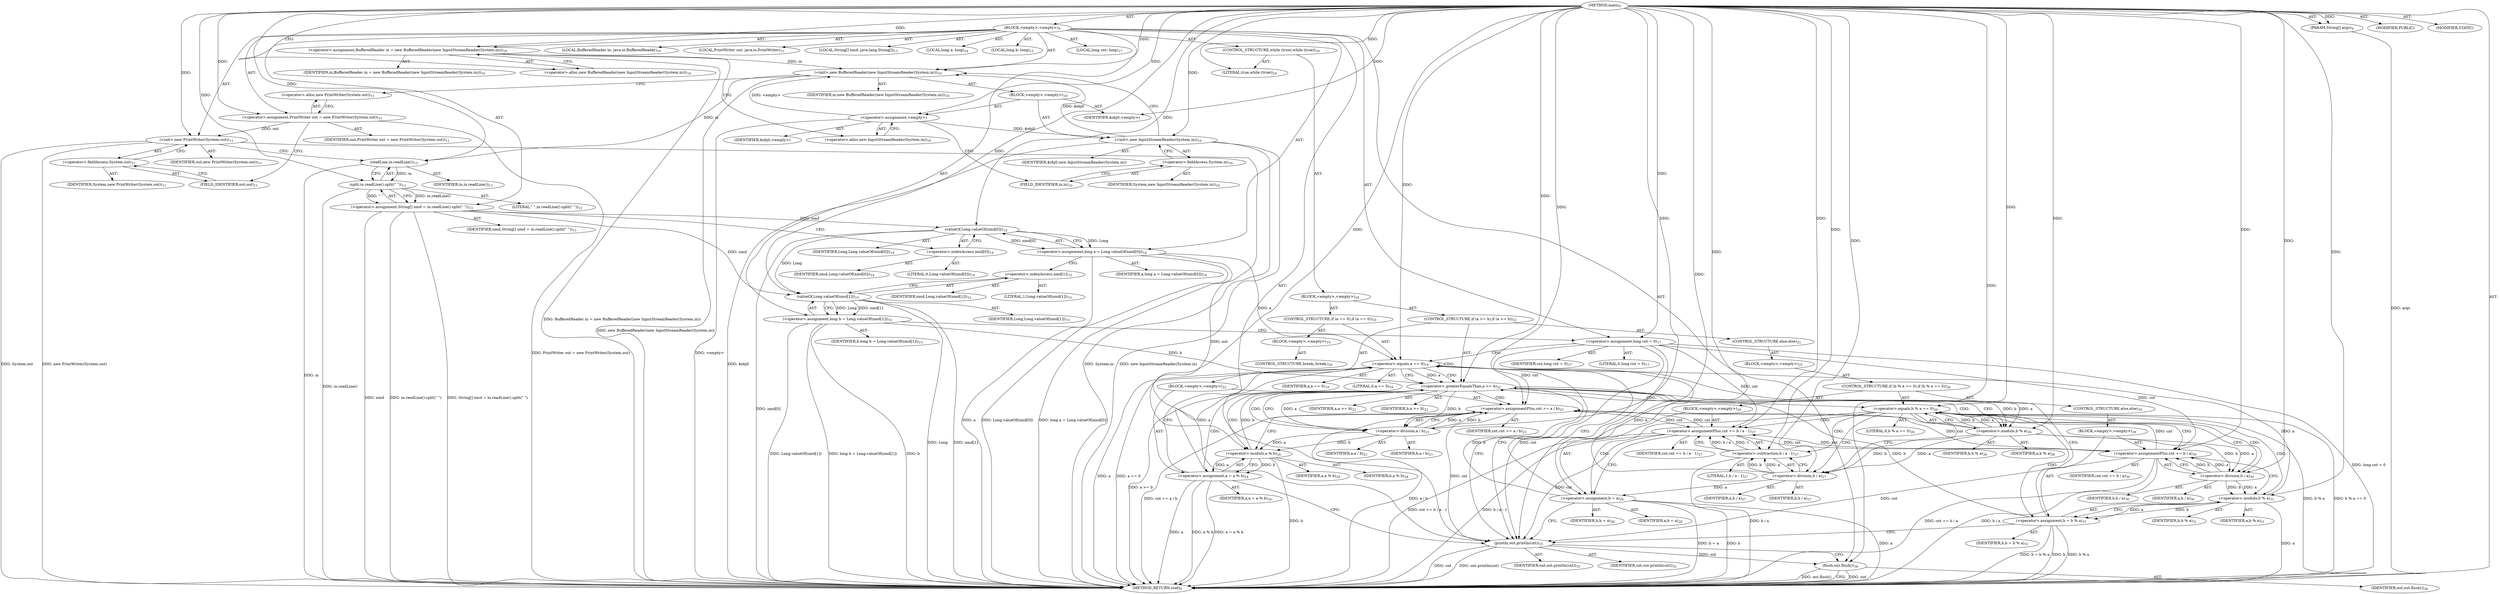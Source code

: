 digraph "main" {  
"21" [label = <(METHOD,main)<SUB>9</SUB>> ]
"22" [label = <(PARAM,String[] args)<SUB>9</SUB>> ]
"23" [label = <(BLOCK,&lt;empty&gt;,&lt;empty&gt;)<SUB>9</SUB>> ]
"4" [label = <(LOCAL,BufferedReader in: java.io.BufferedReader)<SUB>10</SUB>> ]
"24" [label = <(&lt;operator&gt;.assignment,BufferedReader in = new BufferedReader(new InputStreamReader(System.in)))<SUB>10</SUB>> ]
"25" [label = <(IDENTIFIER,in,BufferedReader in = new BufferedReader(new InputStreamReader(System.in)))<SUB>10</SUB>> ]
"26" [label = <(&lt;operator&gt;.alloc,new BufferedReader(new InputStreamReader(System.in)))<SUB>10</SUB>> ]
"27" [label = <(&lt;init&gt;,new BufferedReader(new InputStreamReader(System.in)))<SUB>10</SUB>> ]
"3" [label = <(IDENTIFIER,in,new BufferedReader(new InputStreamReader(System.in)))<SUB>10</SUB>> ]
"28" [label = <(BLOCK,&lt;empty&gt;,&lt;empty&gt;)<SUB>10</SUB>> ]
"29" [label = <(&lt;operator&gt;.assignment,&lt;empty&gt;)> ]
"30" [label = <(IDENTIFIER,$obj0,&lt;empty&gt;)> ]
"31" [label = <(&lt;operator&gt;.alloc,new InputStreamReader(System.in))<SUB>10</SUB>> ]
"32" [label = <(&lt;init&gt;,new InputStreamReader(System.in))<SUB>10</SUB>> ]
"33" [label = <(IDENTIFIER,$obj0,new InputStreamReader(System.in))> ]
"34" [label = <(&lt;operator&gt;.fieldAccess,System.in)<SUB>10</SUB>> ]
"35" [label = <(IDENTIFIER,System,new InputStreamReader(System.in))<SUB>10</SUB>> ]
"36" [label = <(FIELD_IDENTIFIER,in,in)<SUB>10</SUB>> ]
"37" [label = <(IDENTIFIER,$obj0,&lt;empty&gt;)> ]
"6" [label = <(LOCAL,PrintWriter out: java.io.PrintWriter)<SUB>11</SUB>> ]
"38" [label = <(&lt;operator&gt;.assignment,PrintWriter out = new PrintWriter(System.out))<SUB>11</SUB>> ]
"39" [label = <(IDENTIFIER,out,PrintWriter out = new PrintWriter(System.out))<SUB>11</SUB>> ]
"40" [label = <(&lt;operator&gt;.alloc,new PrintWriter(System.out))<SUB>11</SUB>> ]
"41" [label = <(&lt;init&gt;,new PrintWriter(System.out))<SUB>11</SUB>> ]
"5" [label = <(IDENTIFIER,out,new PrintWriter(System.out))<SUB>11</SUB>> ]
"42" [label = <(&lt;operator&gt;.fieldAccess,System.out)<SUB>11</SUB>> ]
"43" [label = <(IDENTIFIER,System,new PrintWriter(System.out))<SUB>11</SUB>> ]
"44" [label = <(FIELD_IDENTIFIER,out,out)<SUB>11</SUB>> ]
"45" [label = <(LOCAL,String[] nmd: java.lang.String[])<SUB>13</SUB>> ]
"46" [label = <(&lt;operator&gt;.assignment,String[] nmd = in.readLine().split(&quot; &quot;))<SUB>13</SUB>> ]
"47" [label = <(IDENTIFIER,nmd,String[] nmd = in.readLine().split(&quot; &quot;))<SUB>13</SUB>> ]
"48" [label = <(split,in.readLine().split(&quot; &quot;))<SUB>13</SUB>> ]
"49" [label = <(readLine,in.readLine())<SUB>13</SUB>> ]
"50" [label = <(IDENTIFIER,in,in.readLine())<SUB>13</SUB>> ]
"51" [label = <(LITERAL,&quot; &quot;,in.readLine().split(&quot; &quot;))<SUB>13</SUB>> ]
"52" [label = <(LOCAL,long a: long)<SUB>14</SUB>> ]
"53" [label = <(&lt;operator&gt;.assignment,long a = Long.valueOf(nmd[0]))<SUB>14</SUB>> ]
"54" [label = <(IDENTIFIER,a,long a = Long.valueOf(nmd[0]))<SUB>14</SUB>> ]
"55" [label = <(valueOf,Long.valueOf(nmd[0]))<SUB>14</SUB>> ]
"56" [label = <(IDENTIFIER,Long,Long.valueOf(nmd[0]))<SUB>14</SUB>> ]
"57" [label = <(&lt;operator&gt;.indexAccess,nmd[0])<SUB>14</SUB>> ]
"58" [label = <(IDENTIFIER,nmd,Long.valueOf(nmd[0]))<SUB>14</SUB>> ]
"59" [label = <(LITERAL,0,Long.valueOf(nmd[0]))<SUB>14</SUB>> ]
"60" [label = <(LOCAL,long b: long)<SUB>15</SUB>> ]
"61" [label = <(&lt;operator&gt;.assignment,long b = Long.valueOf(nmd[1]))<SUB>15</SUB>> ]
"62" [label = <(IDENTIFIER,b,long b = Long.valueOf(nmd[1]))<SUB>15</SUB>> ]
"63" [label = <(valueOf,Long.valueOf(nmd[1]))<SUB>15</SUB>> ]
"64" [label = <(IDENTIFIER,Long,Long.valueOf(nmd[1]))<SUB>15</SUB>> ]
"65" [label = <(&lt;operator&gt;.indexAccess,nmd[1])<SUB>15</SUB>> ]
"66" [label = <(IDENTIFIER,nmd,Long.valueOf(nmd[1]))<SUB>15</SUB>> ]
"67" [label = <(LITERAL,1,Long.valueOf(nmd[1]))<SUB>15</SUB>> ]
"68" [label = <(LOCAL,long cnt: long)<SUB>17</SUB>> ]
"69" [label = <(&lt;operator&gt;.assignment,long cnt = 0)<SUB>17</SUB>> ]
"70" [label = <(IDENTIFIER,cnt,long cnt = 0)<SUB>17</SUB>> ]
"71" [label = <(LITERAL,0,long cnt = 0)<SUB>17</SUB>> ]
"72" [label = <(CONTROL_STRUCTURE,while (true),while (true))<SUB>18</SUB>> ]
"73" [label = <(LITERAL,true,while (true))<SUB>18</SUB>> ]
"74" [label = <(BLOCK,&lt;empty&gt;,&lt;empty&gt;)<SUB>18</SUB>> ]
"75" [label = <(CONTROL_STRUCTURE,if (a == 0),if (a == 0))<SUB>19</SUB>> ]
"76" [label = <(&lt;operator&gt;.equals,a == 0)<SUB>19</SUB>> ]
"77" [label = <(IDENTIFIER,a,a == 0)<SUB>19</SUB>> ]
"78" [label = <(LITERAL,0,a == 0)<SUB>19</SUB>> ]
"79" [label = <(BLOCK,&lt;empty&gt;,&lt;empty&gt;)<SUB>19</SUB>> ]
"80" [label = <(CONTROL_STRUCTURE,break;,break;)<SUB>20</SUB>> ]
"81" [label = <(CONTROL_STRUCTURE,if (a &gt;= b),if (a &gt;= b))<SUB>22</SUB>> ]
"82" [label = <(&lt;operator&gt;.greaterEqualsThan,a &gt;= b)<SUB>22</SUB>> ]
"83" [label = <(IDENTIFIER,a,a &gt;= b)<SUB>22</SUB>> ]
"84" [label = <(IDENTIFIER,b,a &gt;= b)<SUB>22</SUB>> ]
"85" [label = <(BLOCK,&lt;empty&gt;,&lt;empty&gt;)<SUB>22</SUB>> ]
"86" [label = <(&lt;operator&gt;.assignmentPlus,cnt += a / b)<SUB>23</SUB>> ]
"87" [label = <(IDENTIFIER,cnt,cnt += a / b)<SUB>23</SUB>> ]
"88" [label = <(&lt;operator&gt;.division,a / b)<SUB>23</SUB>> ]
"89" [label = <(IDENTIFIER,a,a / b)<SUB>23</SUB>> ]
"90" [label = <(IDENTIFIER,b,a / b)<SUB>23</SUB>> ]
"91" [label = <(&lt;operator&gt;.assignment,a = a % b)<SUB>24</SUB>> ]
"92" [label = <(IDENTIFIER,a,a = a % b)<SUB>24</SUB>> ]
"93" [label = <(&lt;operator&gt;.modulo,a % b)<SUB>24</SUB>> ]
"94" [label = <(IDENTIFIER,a,a % b)<SUB>24</SUB>> ]
"95" [label = <(IDENTIFIER,b,a % b)<SUB>24</SUB>> ]
"96" [label = <(CONTROL_STRUCTURE,else,else)<SUB>25</SUB>> ]
"97" [label = <(BLOCK,&lt;empty&gt;,&lt;empty&gt;)<SUB>25</SUB>> ]
"98" [label = <(CONTROL_STRUCTURE,if (b % a == 0),if (b % a == 0))<SUB>26</SUB>> ]
"99" [label = <(&lt;operator&gt;.equals,b % a == 0)<SUB>26</SUB>> ]
"100" [label = <(&lt;operator&gt;.modulo,b % a)<SUB>26</SUB>> ]
"101" [label = <(IDENTIFIER,b,b % a)<SUB>26</SUB>> ]
"102" [label = <(IDENTIFIER,a,b % a)<SUB>26</SUB>> ]
"103" [label = <(LITERAL,0,b % a == 0)<SUB>26</SUB>> ]
"104" [label = <(BLOCK,&lt;empty&gt;,&lt;empty&gt;)<SUB>26</SUB>> ]
"105" [label = <(&lt;operator&gt;.assignmentPlus,cnt += b / a - 1)<SUB>27</SUB>> ]
"106" [label = <(IDENTIFIER,cnt,cnt += b / a - 1)<SUB>27</SUB>> ]
"107" [label = <(&lt;operator&gt;.subtraction,b / a - 1)<SUB>27</SUB>> ]
"108" [label = <(&lt;operator&gt;.division,b / a)<SUB>27</SUB>> ]
"109" [label = <(IDENTIFIER,b,b / a)<SUB>27</SUB>> ]
"110" [label = <(IDENTIFIER,a,b / a)<SUB>27</SUB>> ]
"111" [label = <(LITERAL,1,b / a - 1)<SUB>27</SUB>> ]
"112" [label = <(&lt;operator&gt;.assignment,b = a)<SUB>28</SUB>> ]
"113" [label = <(IDENTIFIER,b,b = a)<SUB>28</SUB>> ]
"114" [label = <(IDENTIFIER,a,b = a)<SUB>28</SUB>> ]
"115" [label = <(CONTROL_STRUCTURE,else,else)<SUB>29</SUB>> ]
"116" [label = <(BLOCK,&lt;empty&gt;,&lt;empty&gt;)<SUB>29</SUB>> ]
"117" [label = <(&lt;operator&gt;.assignmentPlus,cnt += b / a)<SUB>30</SUB>> ]
"118" [label = <(IDENTIFIER,cnt,cnt += b / a)<SUB>30</SUB>> ]
"119" [label = <(&lt;operator&gt;.division,b / a)<SUB>30</SUB>> ]
"120" [label = <(IDENTIFIER,b,b / a)<SUB>30</SUB>> ]
"121" [label = <(IDENTIFIER,a,b / a)<SUB>30</SUB>> ]
"122" [label = <(&lt;operator&gt;.assignment,b = b % a)<SUB>31</SUB>> ]
"123" [label = <(IDENTIFIER,b,b = b % a)<SUB>31</SUB>> ]
"124" [label = <(&lt;operator&gt;.modulo,b % a)<SUB>31</SUB>> ]
"125" [label = <(IDENTIFIER,b,b % a)<SUB>31</SUB>> ]
"126" [label = <(IDENTIFIER,a,b % a)<SUB>31</SUB>> ]
"127" [label = <(println,out.println(cnt))<SUB>35</SUB>> ]
"128" [label = <(IDENTIFIER,out,out.println(cnt))<SUB>35</SUB>> ]
"129" [label = <(IDENTIFIER,cnt,out.println(cnt))<SUB>35</SUB>> ]
"130" [label = <(flush,out.flush())<SUB>36</SUB>> ]
"131" [label = <(IDENTIFIER,out,out.flush())<SUB>36</SUB>> ]
"132" [label = <(MODIFIER,PUBLIC)> ]
"133" [label = <(MODIFIER,STATIC)> ]
"134" [label = <(METHOD_RETURN,void)<SUB>9</SUB>> ]
  "21" -> "22"  [ label = "AST: "] 
  "21" -> "23"  [ label = "AST: "] 
  "21" -> "132"  [ label = "AST: "] 
  "21" -> "133"  [ label = "AST: "] 
  "21" -> "134"  [ label = "AST: "] 
  "23" -> "4"  [ label = "AST: "] 
  "23" -> "24"  [ label = "AST: "] 
  "23" -> "27"  [ label = "AST: "] 
  "23" -> "6"  [ label = "AST: "] 
  "23" -> "38"  [ label = "AST: "] 
  "23" -> "41"  [ label = "AST: "] 
  "23" -> "45"  [ label = "AST: "] 
  "23" -> "46"  [ label = "AST: "] 
  "23" -> "52"  [ label = "AST: "] 
  "23" -> "53"  [ label = "AST: "] 
  "23" -> "60"  [ label = "AST: "] 
  "23" -> "61"  [ label = "AST: "] 
  "23" -> "68"  [ label = "AST: "] 
  "23" -> "69"  [ label = "AST: "] 
  "23" -> "72"  [ label = "AST: "] 
  "23" -> "127"  [ label = "AST: "] 
  "23" -> "130"  [ label = "AST: "] 
  "24" -> "25"  [ label = "AST: "] 
  "24" -> "26"  [ label = "AST: "] 
  "27" -> "3"  [ label = "AST: "] 
  "27" -> "28"  [ label = "AST: "] 
  "28" -> "29"  [ label = "AST: "] 
  "28" -> "32"  [ label = "AST: "] 
  "28" -> "37"  [ label = "AST: "] 
  "29" -> "30"  [ label = "AST: "] 
  "29" -> "31"  [ label = "AST: "] 
  "32" -> "33"  [ label = "AST: "] 
  "32" -> "34"  [ label = "AST: "] 
  "34" -> "35"  [ label = "AST: "] 
  "34" -> "36"  [ label = "AST: "] 
  "38" -> "39"  [ label = "AST: "] 
  "38" -> "40"  [ label = "AST: "] 
  "41" -> "5"  [ label = "AST: "] 
  "41" -> "42"  [ label = "AST: "] 
  "42" -> "43"  [ label = "AST: "] 
  "42" -> "44"  [ label = "AST: "] 
  "46" -> "47"  [ label = "AST: "] 
  "46" -> "48"  [ label = "AST: "] 
  "48" -> "49"  [ label = "AST: "] 
  "48" -> "51"  [ label = "AST: "] 
  "49" -> "50"  [ label = "AST: "] 
  "53" -> "54"  [ label = "AST: "] 
  "53" -> "55"  [ label = "AST: "] 
  "55" -> "56"  [ label = "AST: "] 
  "55" -> "57"  [ label = "AST: "] 
  "57" -> "58"  [ label = "AST: "] 
  "57" -> "59"  [ label = "AST: "] 
  "61" -> "62"  [ label = "AST: "] 
  "61" -> "63"  [ label = "AST: "] 
  "63" -> "64"  [ label = "AST: "] 
  "63" -> "65"  [ label = "AST: "] 
  "65" -> "66"  [ label = "AST: "] 
  "65" -> "67"  [ label = "AST: "] 
  "69" -> "70"  [ label = "AST: "] 
  "69" -> "71"  [ label = "AST: "] 
  "72" -> "73"  [ label = "AST: "] 
  "72" -> "74"  [ label = "AST: "] 
  "74" -> "75"  [ label = "AST: "] 
  "74" -> "81"  [ label = "AST: "] 
  "75" -> "76"  [ label = "AST: "] 
  "75" -> "79"  [ label = "AST: "] 
  "76" -> "77"  [ label = "AST: "] 
  "76" -> "78"  [ label = "AST: "] 
  "79" -> "80"  [ label = "AST: "] 
  "81" -> "82"  [ label = "AST: "] 
  "81" -> "85"  [ label = "AST: "] 
  "81" -> "96"  [ label = "AST: "] 
  "82" -> "83"  [ label = "AST: "] 
  "82" -> "84"  [ label = "AST: "] 
  "85" -> "86"  [ label = "AST: "] 
  "85" -> "91"  [ label = "AST: "] 
  "86" -> "87"  [ label = "AST: "] 
  "86" -> "88"  [ label = "AST: "] 
  "88" -> "89"  [ label = "AST: "] 
  "88" -> "90"  [ label = "AST: "] 
  "91" -> "92"  [ label = "AST: "] 
  "91" -> "93"  [ label = "AST: "] 
  "93" -> "94"  [ label = "AST: "] 
  "93" -> "95"  [ label = "AST: "] 
  "96" -> "97"  [ label = "AST: "] 
  "97" -> "98"  [ label = "AST: "] 
  "98" -> "99"  [ label = "AST: "] 
  "98" -> "104"  [ label = "AST: "] 
  "98" -> "115"  [ label = "AST: "] 
  "99" -> "100"  [ label = "AST: "] 
  "99" -> "103"  [ label = "AST: "] 
  "100" -> "101"  [ label = "AST: "] 
  "100" -> "102"  [ label = "AST: "] 
  "104" -> "105"  [ label = "AST: "] 
  "104" -> "112"  [ label = "AST: "] 
  "105" -> "106"  [ label = "AST: "] 
  "105" -> "107"  [ label = "AST: "] 
  "107" -> "108"  [ label = "AST: "] 
  "107" -> "111"  [ label = "AST: "] 
  "108" -> "109"  [ label = "AST: "] 
  "108" -> "110"  [ label = "AST: "] 
  "112" -> "113"  [ label = "AST: "] 
  "112" -> "114"  [ label = "AST: "] 
  "115" -> "116"  [ label = "AST: "] 
  "116" -> "117"  [ label = "AST: "] 
  "116" -> "122"  [ label = "AST: "] 
  "117" -> "118"  [ label = "AST: "] 
  "117" -> "119"  [ label = "AST: "] 
  "119" -> "120"  [ label = "AST: "] 
  "119" -> "121"  [ label = "AST: "] 
  "122" -> "123"  [ label = "AST: "] 
  "122" -> "124"  [ label = "AST: "] 
  "124" -> "125"  [ label = "AST: "] 
  "124" -> "126"  [ label = "AST: "] 
  "127" -> "128"  [ label = "AST: "] 
  "127" -> "129"  [ label = "AST: "] 
  "130" -> "131"  [ label = "AST: "] 
  "24" -> "31"  [ label = "CFG: "] 
  "27" -> "40"  [ label = "CFG: "] 
  "38" -> "44"  [ label = "CFG: "] 
  "41" -> "49"  [ label = "CFG: "] 
  "46" -> "57"  [ label = "CFG: "] 
  "53" -> "65"  [ label = "CFG: "] 
  "61" -> "69"  [ label = "CFG: "] 
  "69" -> "76"  [ label = "CFG: "] 
  "69" -> "127"  [ label = "CFG: "] 
  "127" -> "130"  [ label = "CFG: "] 
  "130" -> "134"  [ label = "CFG: "] 
  "26" -> "24"  [ label = "CFG: "] 
  "40" -> "38"  [ label = "CFG: "] 
  "42" -> "41"  [ label = "CFG: "] 
  "48" -> "46"  [ label = "CFG: "] 
  "55" -> "53"  [ label = "CFG: "] 
  "63" -> "61"  [ label = "CFG: "] 
  "29" -> "36"  [ label = "CFG: "] 
  "32" -> "27"  [ label = "CFG: "] 
  "44" -> "42"  [ label = "CFG: "] 
  "49" -> "48"  [ label = "CFG: "] 
  "57" -> "55"  [ label = "CFG: "] 
  "65" -> "63"  [ label = "CFG: "] 
  "31" -> "29"  [ label = "CFG: "] 
  "34" -> "32"  [ label = "CFG: "] 
  "76" -> "127"  [ label = "CFG: "] 
  "76" -> "82"  [ label = "CFG: "] 
  "82" -> "88"  [ label = "CFG: "] 
  "82" -> "100"  [ label = "CFG: "] 
  "36" -> "34"  [ label = "CFG: "] 
  "86" -> "93"  [ label = "CFG: "] 
  "91" -> "76"  [ label = "CFG: "] 
  "91" -> "127"  [ label = "CFG: "] 
  "88" -> "86"  [ label = "CFG: "] 
  "93" -> "91"  [ label = "CFG: "] 
  "99" -> "108"  [ label = "CFG: "] 
  "99" -> "119"  [ label = "CFG: "] 
  "100" -> "99"  [ label = "CFG: "] 
  "105" -> "112"  [ label = "CFG: "] 
  "112" -> "76"  [ label = "CFG: "] 
  "112" -> "127"  [ label = "CFG: "] 
  "107" -> "105"  [ label = "CFG: "] 
  "117" -> "124"  [ label = "CFG: "] 
  "122" -> "76"  [ label = "CFG: "] 
  "122" -> "127"  [ label = "CFG: "] 
  "108" -> "107"  [ label = "CFG: "] 
  "119" -> "117"  [ label = "CFG: "] 
  "124" -> "122"  [ label = "CFG: "] 
  "21" -> "26"  [ label = "CFG: "] 
  "22" -> "134"  [ label = "DDG: args"] 
  "24" -> "134"  [ label = "DDG: BufferedReader in = new BufferedReader(new InputStreamReader(System.in))"] 
  "29" -> "134"  [ label = "DDG: &lt;empty&gt;"] 
  "32" -> "134"  [ label = "DDG: $obj0"] 
  "32" -> "134"  [ label = "DDG: System.in"] 
  "32" -> "134"  [ label = "DDG: new InputStreamReader(System.in)"] 
  "27" -> "134"  [ label = "DDG: new BufferedReader(new InputStreamReader(System.in))"] 
  "38" -> "134"  [ label = "DDG: PrintWriter out = new PrintWriter(System.out)"] 
  "41" -> "134"  [ label = "DDG: System.out"] 
  "41" -> "134"  [ label = "DDG: new PrintWriter(System.out)"] 
  "46" -> "134"  [ label = "DDG: nmd"] 
  "49" -> "134"  [ label = "DDG: in"] 
  "48" -> "134"  [ label = "DDG: in.readLine()"] 
  "46" -> "134"  [ label = "DDG: in.readLine().split(&quot; &quot;)"] 
  "46" -> "134"  [ label = "DDG: String[] nmd = in.readLine().split(&quot; &quot;)"] 
  "53" -> "134"  [ label = "DDG: a"] 
  "55" -> "134"  [ label = "DDG: nmd[0]"] 
  "53" -> "134"  [ label = "DDG: Long.valueOf(nmd[0])"] 
  "53" -> "134"  [ label = "DDG: long a = Long.valueOf(nmd[0])"] 
  "61" -> "134"  [ label = "DDG: b"] 
  "63" -> "134"  [ label = "DDG: Long"] 
  "63" -> "134"  [ label = "DDG: nmd[1]"] 
  "61" -> "134"  [ label = "DDG: Long.valueOf(nmd[1])"] 
  "61" -> "134"  [ label = "DDG: long b = Long.valueOf(nmd[1])"] 
  "69" -> "134"  [ label = "DDG: long cnt = 0"] 
  "76" -> "134"  [ label = "DDG: a"] 
  "76" -> "134"  [ label = "DDG: a == 0"] 
  "82" -> "134"  [ label = "DDG: a &gt;= b"] 
  "99" -> "134"  [ label = "DDG: b % a"] 
  "99" -> "134"  [ label = "DDG: b % a == 0"] 
  "117" -> "134"  [ label = "DDG: b / a"] 
  "117" -> "134"  [ label = "DDG: cnt += b / a"] 
  "122" -> "134"  [ label = "DDG: b"] 
  "124" -> "134"  [ label = "DDG: a"] 
  "122" -> "134"  [ label = "DDG: b % a"] 
  "122" -> "134"  [ label = "DDG: b = b % a"] 
  "107" -> "134"  [ label = "DDG: b / a"] 
  "105" -> "134"  [ label = "DDG: b / a - 1"] 
  "105" -> "134"  [ label = "DDG: cnt += b / a - 1"] 
  "112" -> "134"  [ label = "DDG: b"] 
  "112" -> "134"  [ label = "DDG: a"] 
  "112" -> "134"  [ label = "DDG: b = a"] 
  "86" -> "134"  [ label = "DDG: a / b"] 
  "86" -> "134"  [ label = "DDG: cnt += a / b"] 
  "91" -> "134"  [ label = "DDG: a"] 
  "93" -> "134"  [ label = "DDG: b"] 
  "91" -> "134"  [ label = "DDG: a % b"] 
  "91" -> "134"  [ label = "DDG: a = a % b"] 
  "127" -> "134"  [ label = "DDG: cnt"] 
  "127" -> "134"  [ label = "DDG: out.println(cnt)"] 
  "130" -> "134"  [ label = "DDG: out"] 
  "130" -> "134"  [ label = "DDG: out.flush()"] 
  "21" -> "22"  [ label = "DDG: "] 
  "21" -> "24"  [ label = "DDG: "] 
  "21" -> "38"  [ label = "DDG: "] 
  "48" -> "46"  [ label = "DDG: in.readLine()"] 
  "48" -> "46"  [ label = "DDG: &quot; &quot;"] 
  "55" -> "53"  [ label = "DDG: Long"] 
  "55" -> "53"  [ label = "DDG: nmd[0]"] 
  "63" -> "61"  [ label = "DDG: Long"] 
  "63" -> "61"  [ label = "DDG: nmd[1]"] 
  "21" -> "69"  [ label = "DDG: "] 
  "24" -> "27"  [ label = "DDG: in"] 
  "21" -> "27"  [ label = "DDG: "] 
  "29" -> "27"  [ label = "DDG: &lt;empty&gt;"] 
  "32" -> "27"  [ label = "DDG: $obj0"] 
  "38" -> "41"  [ label = "DDG: out"] 
  "21" -> "41"  [ label = "DDG: "] 
  "21" -> "73"  [ label = "DDG: "] 
  "41" -> "127"  [ label = "DDG: out"] 
  "21" -> "127"  [ label = "DDG: "] 
  "69" -> "127"  [ label = "DDG: cnt"] 
  "117" -> "127"  [ label = "DDG: cnt"] 
  "105" -> "127"  [ label = "DDG: cnt"] 
  "86" -> "127"  [ label = "DDG: cnt"] 
  "127" -> "130"  [ label = "DDG: out"] 
  "21" -> "130"  [ label = "DDG: "] 
  "21" -> "29"  [ label = "DDG: "] 
  "21" -> "37"  [ label = "DDG: "] 
  "49" -> "48"  [ label = "DDG: in"] 
  "21" -> "48"  [ label = "DDG: "] 
  "21" -> "55"  [ label = "DDG: "] 
  "46" -> "55"  [ label = "DDG: nmd"] 
  "55" -> "63"  [ label = "DDG: Long"] 
  "21" -> "63"  [ label = "DDG: "] 
  "46" -> "63"  [ label = "DDG: nmd"] 
  "29" -> "32"  [ label = "DDG: $obj0"] 
  "21" -> "32"  [ label = "DDG: "] 
  "27" -> "49"  [ label = "DDG: in"] 
  "21" -> "49"  [ label = "DDG: "] 
  "53" -> "76"  [ label = "DDG: a"] 
  "124" -> "76"  [ label = "DDG: a"] 
  "91" -> "76"  [ label = "DDG: a"] 
  "21" -> "76"  [ label = "DDG: "] 
  "108" -> "76"  [ label = "DDG: a"] 
  "76" -> "82"  [ label = "DDG: a"] 
  "21" -> "82"  [ label = "DDG: "] 
  "61" -> "82"  [ label = "DDG: b"] 
  "122" -> "82"  [ label = "DDG: b"] 
  "112" -> "82"  [ label = "DDG: b"] 
  "93" -> "82"  [ label = "DDG: b"] 
  "88" -> "86"  [ label = "DDG: a"] 
  "88" -> "86"  [ label = "DDG: b"] 
  "93" -> "91"  [ label = "DDG: a"] 
  "93" -> "91"  [ label = "DDG: b"] 
  "69" -> "86"  [ label = "DDG: cnt"] 
  "117" -> "86"  [ label = "DDG: cnt"] 
  "105" -> "86"  [ label = "DDG: cnt"] 
  "21" -> "86"  [ label = "DDG: "] 
  "82" -> "88"  [ label = "DDG: a"] 
  "21" -> "88"  [ label = "DDG: "] 
  "82" -> "88"  [ label = "DDG: b"] 
  "88" -> "93"  [ label = "DDG: a"] 
  "21" -> "93"  [ label = "DDG: "] 
  "88" -> "93"  [ label = "DDG: b"] 
  "100" -> "99"  [ label = "DDG: b"] 
  "100" -> "99"  [ label = "DDG: a"] 
  "21" -> "99"  [ label = "DDG: "] 
  "107" -> "105"  [ label = "DDG: b / a"] 
  "107" -> "105"  [ label = "DDG: 1"] 
  "108" -> "112"  [ label = "DDG: a"] 
  "21" -> "112"  [ label = "DDG: "] 
  "82" -> "100"  [ label = "DDG: b"] 
  "21" -> "100"  [ label = "DDG: "] 
  "82" -> "100"  [ label = "DDG: a"] 
  "69" -> "105"  [ label = "DDG: cnt"] 
  "117" -> "105"  [ label = "DDG: cnt"] 
  "86" -> "105"  [ label = "DDG: cnt"] 
  "21" -> "105"  [ label = "DDG: "] 
  "119" -> "117"  [ label = "DDG: b"] 
  "119" -> "117"  [ label = "DDG: a"] 
  "124" -> "122"  [ label = "DDG: b"] 
  "124" -> "122"  [ label = "DDG: a"] 
  "108" -> "107"  [ label = "DDG: b"] 
  "108" -> "107"  [ label = "DDG: a"] 
  "21" -> "107"  [ label = "DDG: "] 
  "69" -> "117"  [ label = "DDG: cnt"] 
  "105" -> "117"  [ label = "DDG: cnt"] 
  "86" -> "117"  [ label = "DDG: cnt"] 
  "21" -> "117"  [ label = "DDG: "] 
  "100" -> "108"  [ label = "DDG: b"] 
  "21" -> "108"  [ label = "DDG: "] 
  "100" -> "108"  [ label = "DDG: a"] 
  "100" -> "119"  [ label = "DDG: b"] 
  "21" -> "119"  [ label = "DDG: "] 
  "100" -> "119"  [ label = "DDG: a"] 
  "119" -> "124"  [ label = "DDG: b"] 
  "21" -> "124"  [ label = "DDG: "] 
  "119" -> "124"  [ label = "DDG: a"] 
  "76" -> "82"  [ label = "CDG: "] 
  "76" -> "76"  [ label = "CDG: "] 
  "82" -> "99"  [ label = "CDG: "] 
  "82" -> "100"  [ label = "CDG: "] 
  "82" -> "88"  [ label = "CDG: "] 
  "82" -> "91"  [ label = "CDG: "] 
  "82" -> "93"  [ label = "CDG: "] 
  "82" -> "86"  [ label = "CDG: "] 
  "99" -> "107"  [ label = "CDG: "] 
  "99" -> "105"  [ label = "CDG: "] 
  "99" -> "122"  [ label = "CDG: "] 
  "99" -> "119"  [ label = "CDG: "] 
  "99" -> "117"  [ label = "CDG: "] 
  "99" -> "112"  [ label = "CDG: "] 
  "99" -> "124"  [ label = "CDG: "] 
  "99" -> "108"  [ label = "CDG: "] 
}

